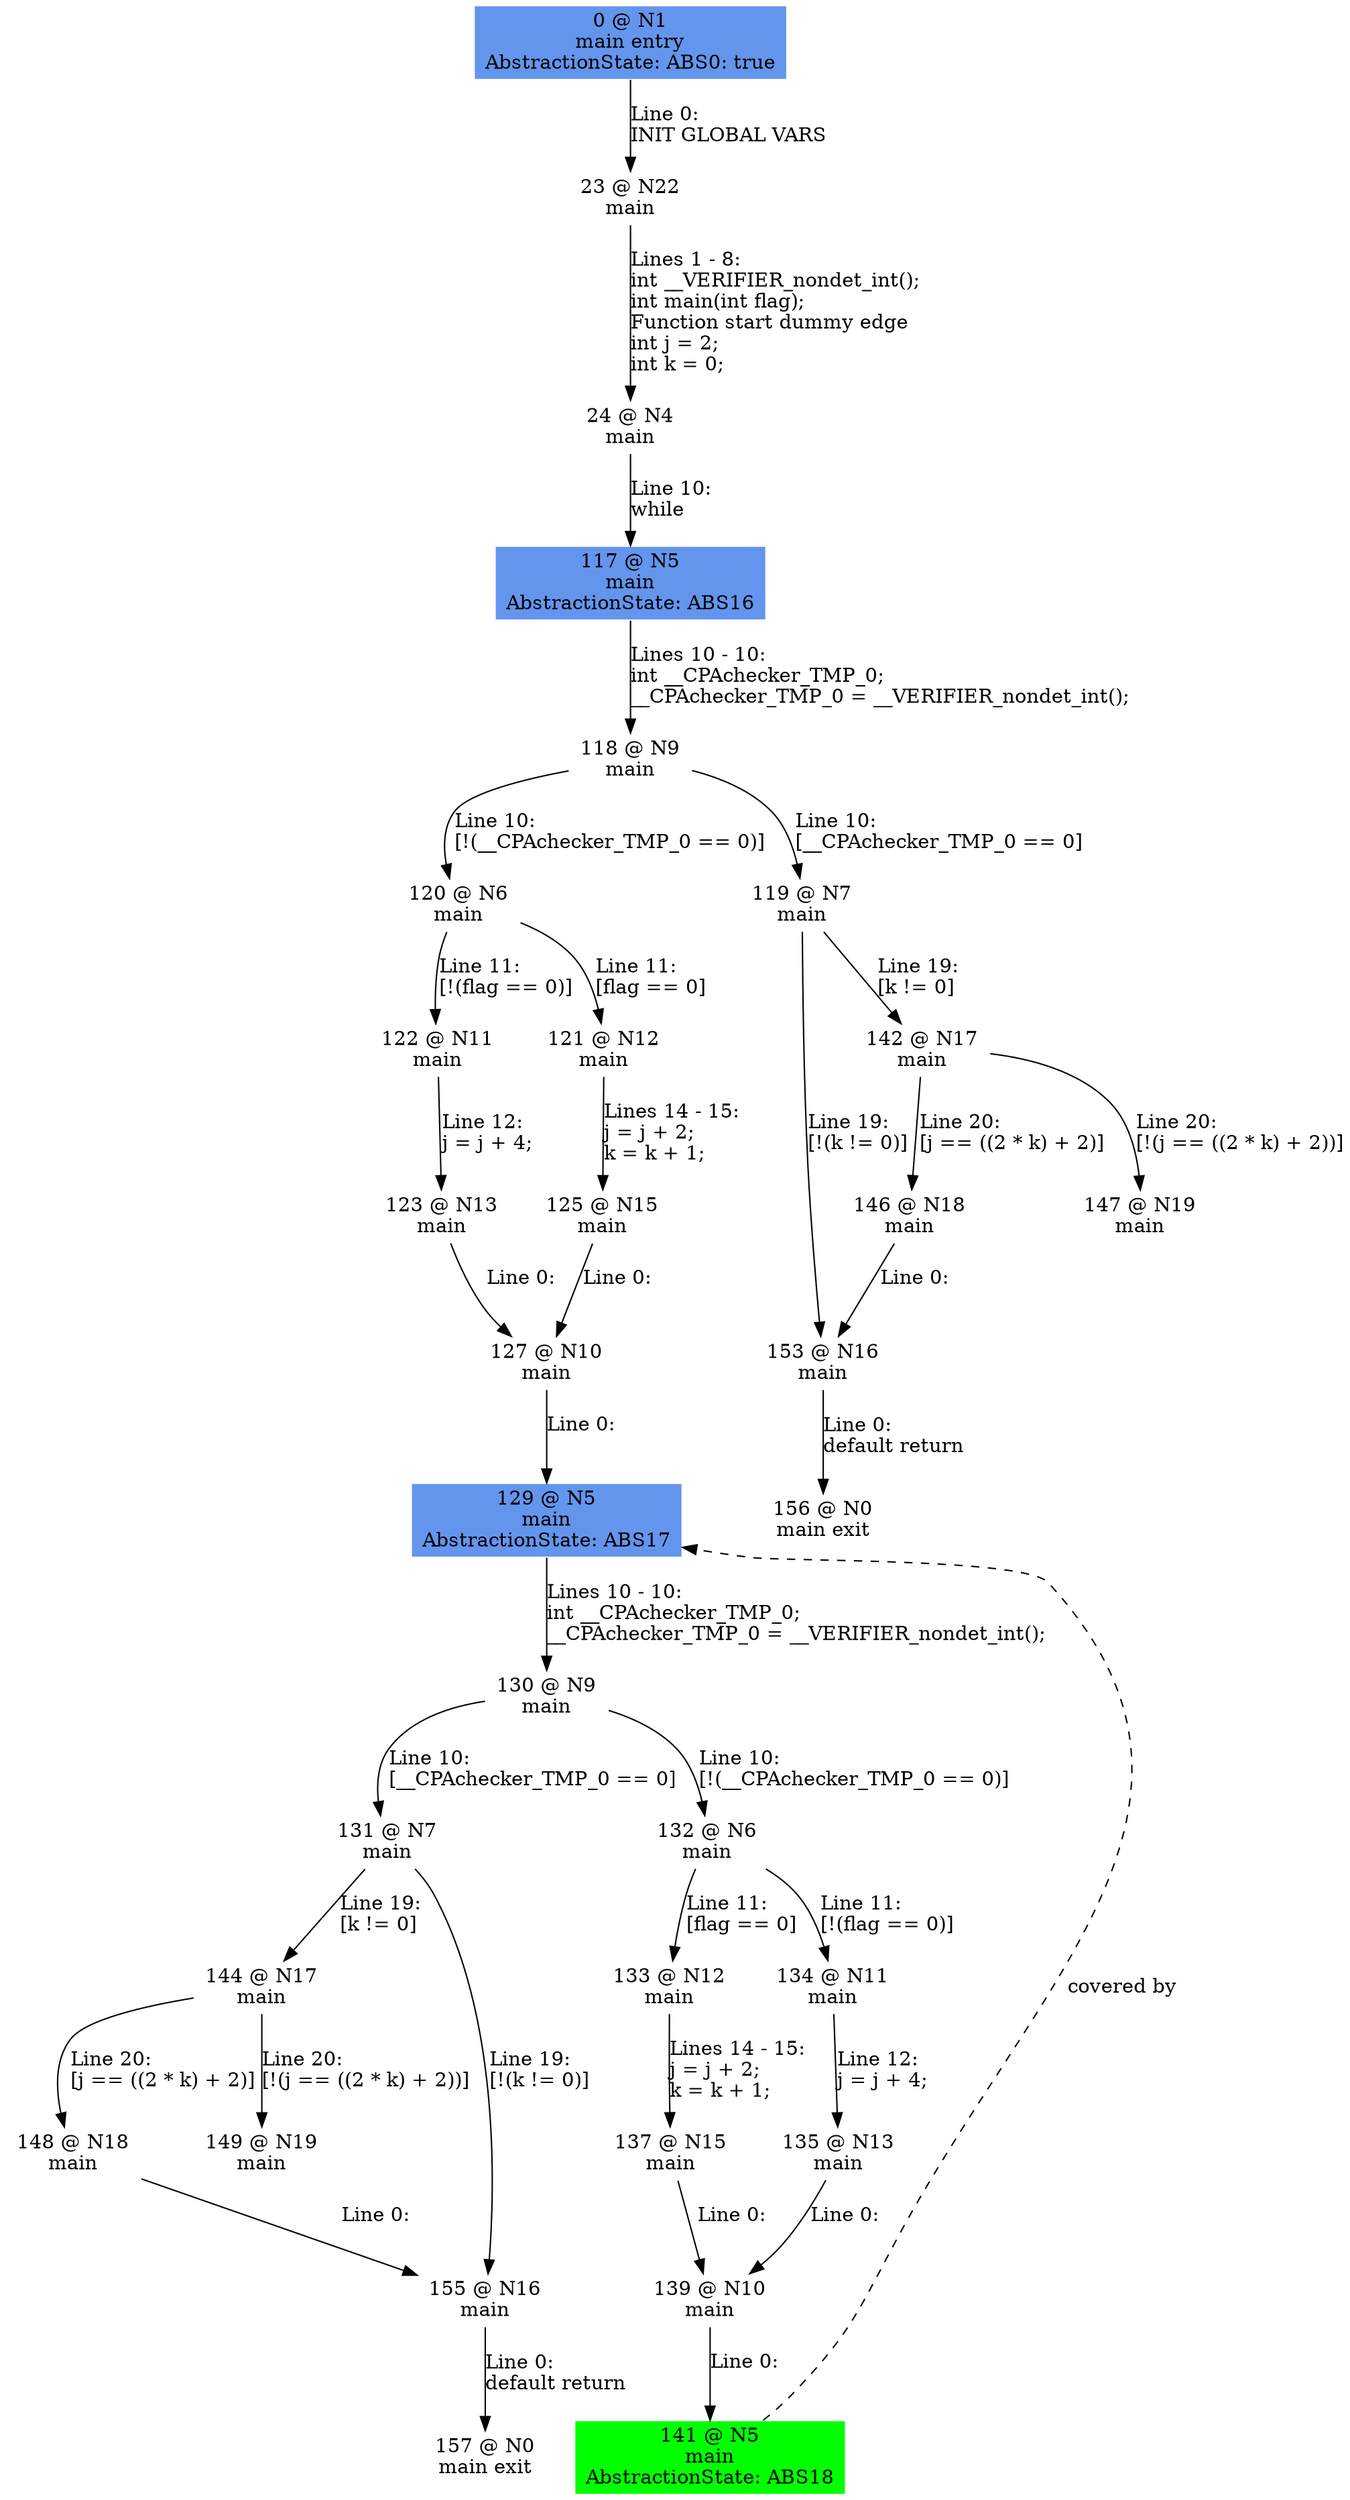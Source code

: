 digraph ARG {
node [style="filled" shape="box" color="white"]
0 [fillcolor="cornflowerblue" label="0 @ N1\nmain entry\nAbstractionState: ABS0: true\n" id="0"]
23 [label="23 @ N22\nmain\n" id="23"]
24 [label="24 @ N4\nmain\n" id="24"]
117 [fillcolor="cornflowerblue" label="117 @ N5\nmain\nAbstractionState: ABS16\n" id="117"]
118 [label="118 @ N9\nmain\n" id="118"]
120 [label="120 @ N6\nmain\n" id="120"]
122 [label="122 @ N11\nmain\n" id="122"]
123 [label="123 @ N13\nmain\n" id="123"]
127 [label="127 @ N10\nmain\n" id="127"]
129 [fillcolor="cornflowerblue" label="129 @ N5\nmain\nAbstractionState: ABS17\n" id="129"]
130 [label="130 @ N9\nmain\n" id="130"]
132 [label="132 @ N6\nmain\n" id="132"]
134 [label="134 @ N11\nmain\n" id="134"]
135 [label="135 @ N13\nmain\n" id="135"]
139 [label="139 @ N10\nmain\n" id="139"]
141 [fillcolor="green" label="141 @ N5\nmain\nAbstractionState: ABS18\n" id="141"]
133 [label="133 @ N12\nmain\n" id="133"]
137 [label="137 @ N15\nmain\n" id="137"]
131 [label="131 @ N7\nmain\n" id="131"]
155 [label="155 @ N16\nmain\n" id="155"]
157 [label="157 @ N0\nmain exit\n" id="157"]
144 [label="144 @ N17\nmain\n" id="144"]
149 [label="149 @ N19\nmain\n" id="149"]
148 [label="148 @ N18\nmain\n" id="148"]
121 [label="121 @ N12\nmain\n" id="121"]
125 [label="125 @ N15\nmain\n" id="125"]
119 [label="119 @ N7\nmain\n" id="119"]
153 [label="153 @ N16\nmain\n" id="153"]
156 [label="156 @ N0\nmain exit\n" id="156"]
142 [label="142 @ N17\nmain\n" id="142"]
147 [label="147 @ N19\nmain\n" id="147"]
146 [label="146 @ N18\nmain\n" id="146"]
0 -> 23 [label="Line 0: \lINIT GLOBAL VARS\l" id="0 -> 23"]
23 -> 24 [label="Lines 1 - 8: \lint __VERIFIER_nondet_int();\lint main(int flag);\lFunction start dummy edge\lint j = 2;\lint k = 0;\l" id="23 -> 24"]
24 -> 117 [label="Line 10: \lwhile\l" id="24 -> 117"]
117 -> 118 [label="Lines 10 - 10: \lint __CPAchecker_TMP_0;\l__CPAchecker_TMP_0 = __VERIFIER_nondet_int();\l" id="117 -> 118"]
118 -> 119 [label="Line 10: \l[__CPAchecker_TMP_0 == 0]\l" id="118 -> 119"]
118 -> 120 [label="Line 10: \l[!(__CPAchecker_TMP_0 == 0)]\l" id="118 -> 120"]
120 -> 121 [label="Line 11: \l[flag == 0]\l" id="120 -> 121"]
120 -> 122 [label="Line 11: \l[!(flag == 0)]\l" id="120 -> 122"]
122 -> 123 [label="Line 12: \lj = j + 4;\l" id="122 -> 123"]
123 -> 127 [label="Line 0: \l\l" id="123 -> 127"]
127 -> 129 [label="Line 0: \l\l" id="127 -> 129"]
141 -> 129 [style="dashed" weight="0" label="covered by"]
129 -> 130 [label="Lines 10 - 10: \lint __CPAchecker_TMP_0;\l__CPAchecker_TMP_0 = __VERIFIER_nondet_int();\l" id="129 -> 130"]
130 -> 131 [label="Line 10: \l[__CPAchecker_TMP_0 == 0]\l" id="130 -> 131"]
130 -> 132 [label="Line 10: \l[!(__CPAchecker_TMP_0 == 0)]\l" id="130 -> 132"]
132 -> 133 [label="Line 11: \l[flag == 0]\l" id="132 -> 133"]
132 -> 134 [label="Line 11: \l[!(flag == 0)]\l" id="132 -> 134"]
134 -> 135 [label="Line 12: \lj = j + 4;\l" id="134 -> 135"]
135 -> 139 [label="Line 0: \l\l" id="135 -> 139"]
139 -> 141 [label="Line 0: \l\l" id="139 -> 141"]
133 -> 137 [label="Lines 14 - 15: \lj = j + 2;\lk = k + 1;\l" id="133 -> 137"]
137 -> 139 [label="Line 0: \l\l" id="137 -> 139"]
131 -> 144 [label="Line 19: \l[k != 0]\l" id="131 -> 144"]
131 -> 155 [label="Line 19: \l[!(k != 0)]\l" id="131 -> 155"]
155 -> 157 [label="Line 0: \ldefault return\l" id="155 -> 157"]
144 -> 148 [label="Line 20: \l[j == ((2 * k) + 2)]\l" id="144 -> 148"]
144 -> 149 [label="Line 20: \l[!(j == ((2 * k) + 2))]\l" id="144 -> 149"]
148 -> 155 [label="Line 0: \l\l" id="148 -> 155"]
121 -> 125 [label="Lines 14 - 15: \lj = j + 2;\lk = k + 1;\l" id="121 -> 125"]
125 -> 127 [label="Line 0: \l\l" id="125 -> 127"]
119 -> 142 [label="Line 19: \l[k != 0]\l" id="119 -> 142"]
119 -> 153 [label="Line 19: \l[!(k != 0)]\l" id="119 -> 153"]
153 -> 156 [label="Line 0: \ldefault return\l" id="153 -> 156"]
142 -> 146 [label="Line 20: \l[j == ((2 * k) + 2)]\l" id="142 -> 146"]
142 -> 147 [label="Line 20: \l[!(j == ((2 * k) + 2))]\l" id="142 -> 147"]
146 -> 153 [label="Line 0: \l\l" id="146 -> 153"]
}
